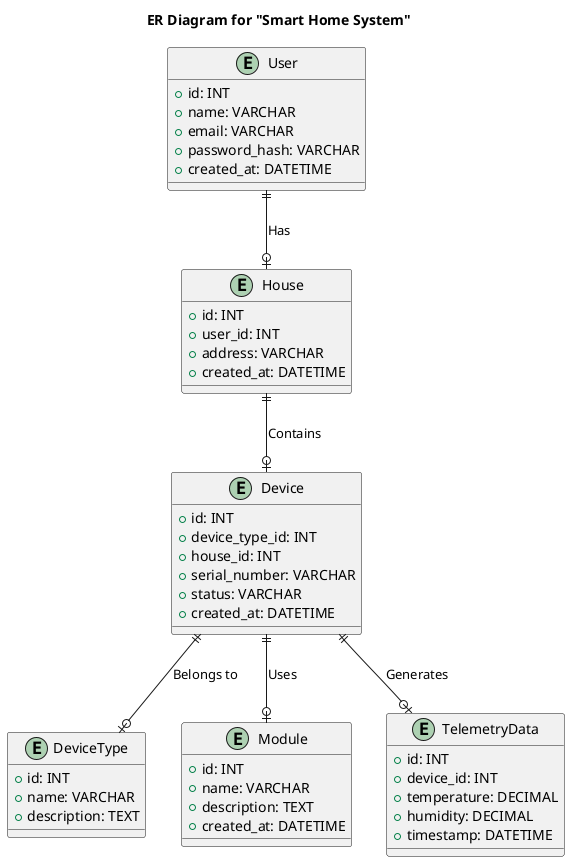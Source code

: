 @startuml
title ER Diagram for "Smart Home System"

entity "User" {
  +id: INT
  +name: VARCHAR
  +email: VARCHAR
  +password_hash: VARCHAR
  +created_at: DATETIME
}

entity "House" {
  +id: INT
  +user_id: INT
  +address: VARCHAR
  +created_at: DATETIME
}

entity "Device" {
  +id: INT
  +device_type_id: INT
  +house_id: INT
  +serial_number: VARCHAR
  +status: VARCHAR
  +created_at: DATETIME
}

entity "DeviceType" {
  +id: INT
  +name: VARCHAR
  +description: TEXT
}

entity "Module" {
  +id: INT
  +name: VARCHAR
  +description: TEXT
  +created_at: DATETIME
}

entity "TelemetryData" {
  +id: INT
  +device_id: INT
  +temperature: DECIMAL
  +humidity: DECIMAL
  +timestamp: DATETIME
}


User ||--o| House : "Has"
House ||--o| Device : "Contains"
Device ||--o| DeviceType : "Belongs to"
Device ||--o| TelemetryData : "Generates"
Device ||--o| Module : "Uses"

@enduml
